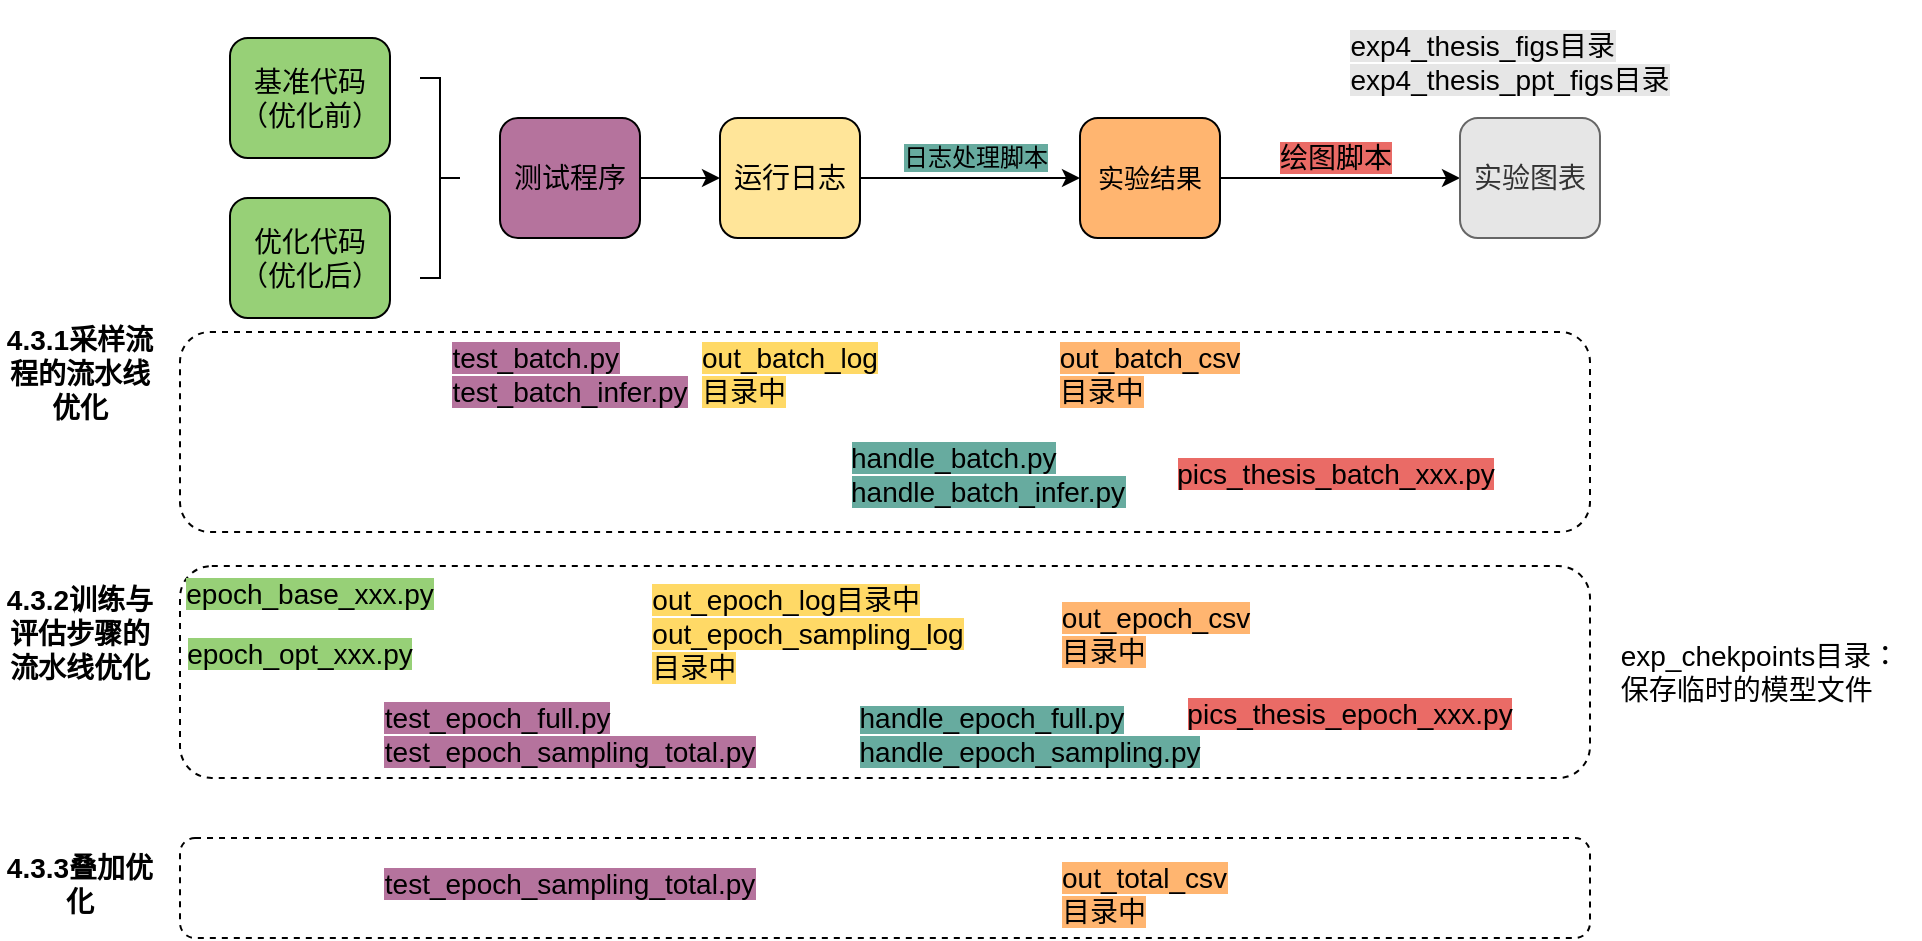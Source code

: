 <mxfile version="14.5.1" type="device" pages="2"><diagram id="Xi9PxjP41o3acuVA_T1s" name="sec4_time"><mxGraphModel dx="1747" dy="585" grid="1" gridSize="10" guides="1" tooltips="1" connect="1" arrows="1" fold="1" page="1" pageScale="1" pageWidth="827" pageHeight="1169" math="0" shadow="0"><root><mxCell id="0"/><mxCell id="1" parent="0"/><mxCell id="na5dw0r0O1tWzRMc7g7V-31" value="" style="rounded=1;whiteSpace=wrap;html=1;strokeWidth=1;fillColor=none;dashed=1;" parent="1" vertex="1"><mxGeometry x="10" y="550" width="705" height="50" as="geometry"/></mxCell><mxCell id="na5dw0r0O1tWzRMc7g7V-30" value="" style="rounded=1;whiteSpace=wrap;html=1;strokeWidth=1;fillColor=none;dashed=1;" parent="1" vertex="1"><mxGeometry x="10" y="414" width="705" height="106" as="geometry"/></mxCell><mxCell id="na5dw0r0O1tWzRMc7g7V-29" value="" style="rounded=1;whiteSpace=wrap;html=1;strokeWidth=1;fillColor=none;dashed=1;" parent="1" vertex="1"><mxGeometry x="10" y="297" width="705" height="100" as="geometry"/></mxCell><mxCell id="mV9LQAacCjoKbkm2RTDa-1" value="&lt;font style=&quot;font-size: 14px&quot;&gt;基准代码&lt;br&gt;（优化前）&lt;/font&gt;" style="rounded=1;whiteSpace=wrap;html=1;fillColor=#97D077;" parent="1" vertex="1"><mxGeometry x="35" y="150" width="80" height="60" as="geometry"/></mxCell><mxCell id="mV9LQAacCjoKbkm2RTDa-2" value="&lt;font style=&quot;font-size: 14px&quot;&gt;优化代码（优化后）&lt;/font&gt;" style="rounded=1;whiteSpace=wrap;html=1;fillColor=#97D077;" parent="1" vertex="1"><mxGeometry x="35" y="230" width="80" height="60" as="geometry"/></mxCell><mxCell id="na5dw0r0O1tWzRMc7g7V-1" value="" style="edgeStyle=orthogonalEdgeStyle;rounded=0;orthogonalLoop=1;jettySize=auto;html=1;" parent="1" source="mV9LQAacCjoKbkm2RTDa-3" target="mV9LQAacCjoKbkm2RTDa-4" edge="1"><mxGeometry relative="1" as="geometry"/></mxCell><mxCell id="mV9LQAacCjoKbkm2RTDa-3" value="&lt;font style=&quot;font-size: 14px&quot;&gt;测试程序&lt;/font&gt;" style="rounded=1;whiteSpace=wrap;html=1;fillColor=#B5739D;" parent="1" vertex="1"><mxGeometry x="170" y="190" width="70" height="60" as="geometry"/></mxCell><mxCell id="na5dw0r0O1tWzRMc7g7V-2" value="" style="edgeStyle=orthogonalEdgeStyle;rounded=0;orthogonalLoop=1;jettySize=auto;html=1;" parent="1" source="mV9LQAacCjoKbkm2RTDa-4" target="mV9LQAacCjoKbkm2RTDa-5" edge="1"><mxGeometry relative="1" as="geometry"/></mxCell><mxCell id="mV9LQAacCjoKbkm2RTDa-4" value="&lt;font style=&quot;font-size: 14px&quot;&gt;运行日志&lt;/font&gt;" style="rounded=1;whiteSpace=wrap;html=1;fillColor=#FFE599;" parent="1" vertex="1"><mxGeometry x="280" y="190" width="70" height="60" as="geometry"/></mxCell><mxCell id="na5dw0r0O1tWzRMc7g7V-3" value="" style="edgeStyle=orthogonalEdgeStyle;rounded=0;orthogonalLoop=1;jettySize=auto;html=1;" parent="1" source="mV9LQAacCjoKbkm2RTDa-5" target="mV9LQAacCjoKbkm2RTDa-6" edge="1"><mxGeometry relative="1" as="geometry"/></mxCell><mxCell id="mV9LQAacCjoKbkm2RTDa-5" value="&lt;span style=&quot;font-size: 13px&quot;&gt;实验结果&lt;/span&gt;" style="rounded=1;whiteSpace=wrap;html=1;fillColor=#FFB570;" parent="1" vertex="1"><mxGeometry x="460" y="190" width="70" height="60" as="geometry"/></mxCell><mxCell id="mV9LQAacCjoKbkm2RTDa-6" value="&lt;font style=&quot;font-size: 14px&quot;&gt;实验图表&lt;/font&gt;" style="rounded=1;whiteSpace=wrap;html=1;strokeColor=#666666;fontColor=#333333;fillColor=#E6E6E6;" parent="1" vertex="1"><mxGeometry x="650" y="190" width="70" height="60" as="geometry"/></mxCell><mxCell id="na5dw0r0O1tWzRMc7g7V-4" value="" style="strokeWidth=1;html=1;shape=mxgraph.flowchart.annotation_2;align=left;labelPosition=right;pointerEvents=1;rotation=-180;" parent="1" vertex="1"><mxGeometry x="130" y="170" width="20" height="100" as="geometry"/></mxCell><mxCell id="na5dw0r0O1tWzRMc7g7V-5" value="&lt;font style=&quot;font-size: 14px&quot;&gt;&lt;b&gt;4.3.1采样流程的流水线优化&lt;/b&gt;&lt;/font&gt;" style="text;html=1;strokeColor=none;fillColor=none;align=center;verticalAlign=middle;whiteSpace=wrap;rounded=0;" parent="1" vertex="1"><mxGeometry x="-80" y="303" width="80" height="30" as="geometry"/></mxCell><mxCell id="na5dw0r0O1tWzRMc7g7V-6" value="&lt;div style=&quot;text-align: left&quot;&gt;&lt;span style=&quot;font-size: 14px ; background-color: rgb(181 , 115 , 157)&quot;&gt;test_batch.py&lt;/span&gt;&lt;/div&gt;&lt;span style=&quot;font-size: 14px&quot;&gt;&lt;div style=&quot;text-align: left&quot;&gt;&lt;span style=&quot;background-color: rgb(181 , 115 , 157)&quot;&gt;test_batch_infer.py&lt;/span&gt;&lt;/div&gt;&lt;/span&gt;" style="text;html=1;strokeColor=none;fillColor=none;align=center;verticalAlign=middle;whiteSpace=wrap;rounded=0;" parent="1" vertex="1"><mxGeometry x="160" y="303" width="90" height="30" as="geometry"/></mxCell><mxCell id="na5dw0r0O1tWzRMc7g7V-7" value="&lt;div style=&quot;text-align: left&quot;&gt;&lt;span style=&quot;font-size: 14px ; background-color: rgb(255 , 217 , 102)&quot;&gt;out_batch_log目录中&lt;/span&gt;&lt;/div&gt;" style="text;html=1;strokeColor=none;fillColor=none;align=center;verticalAlign=middle;whiteSpace=wrap;rounded=0;" parent="1" vertex="1"><mxGeometry x="270" y="303" width="90" height="30" as="geometry"/></mxCell><mxCell id="na5dw0r0O1tWzRMc7g7V-8" value="&lt;span style=&quot;background-color: rgb(103 , 171 , 159)&quot;&gt;日志处理脚本&lt;/span&gt;" style="text;html=1;strokeColor=none;fillColor=none;align=center;verticalAlign=middle;whiteSpace=wrap;rounded=0;" parent="1" vertex="1"><mxGeometry x="370" y="200" width="76" height="20" as="geometry"/></mxCell><mxCell id="na5dw0r0O1tWzRMc7g7V-9" value="&lt;font style=&quot;font-size: 14px ; background-color: rgb(234 , 107 , 102)&quot;&gt;绘图脚本&lt;/font&gt;" style="text;html=1;strokeColor=none;fillColor=none;align=center;verticalAlign=middle;whiteSpace=wrap;rounded=0;" parent="1" vertex="1"><mxGeometry x="550" y="200" width="76" height="20" as="geometry"/></mxCell><mxCell id="na5dw0r0O1tWzRMc7g7V-10" value="&lt;div style=&quot;text-align: left&quot;&gt;&lt;span style=&quot;font-size: 14px ; background-color: rgb(255 , 181 , 112)&quot;&gt;out_batch_csv目录中&lt;/span&gt;&lt;/div&gt;" style="text;html=1;strokeColor=none;fillColor=none;align=center;verticalAlign=middle;whiteSpace=wrap;rounded=0;" parent="1" vertex="1"><mxGeometry x="450" y="303" width="90" height="30" as="geometry"/></mxCell><mxCell id="na5dw0r0O1tWzRMc7g7V-11" value="&lt;div style=&quot;text-align: left&quot;&gt;&lt;span style=&quot;background-color: rgb(230 , 230 , 230)&quot;&gt;&lt;br&gt;&lt;/span&gt;&lt;/div&gt;&lt;div style=&quot;text-align: left&quot;&gt;&lt;span style=&quot;font-size: 14px ; background-color: rgb(230 , 230 , 230)&quot;&gt;exp4_thesis_figs目录&lt;/span&gt;&lt;/div&gt;&lt;div style=&quot;text-align: left&quot;&gt;&lt;span style=&quot;font-size: 14px ; background-color: rgb(230 , 230 , 230)&quot;&gt;exp4_thesis_ppt_figs目录&lt;/span&gt;&lt;/div&gt;" style="text;html=1;strokeColor=none;fillColor=none;align=center;verticalAlign=middle;whiteSpace=wrap;rounded=0;" parent="1" vertex="1"><mxGeometry x="585" y="140" width="180" height="30" as="geometry"/></mxCell><mxCell id="na5dw0r0O1tWzRMc7g7V-12" value="&lt;div style=&quot;text-align: left&quot;&gt;&lt;span style=&quot;font-size: 14px ; background-color: rgb(103 , 171 , 159)&quot;&gt;handle_batch.py&lt;/span&gt;&lt;/div&gt;&lt;div style=&quot;text-align: left&quot;&gt;&lt;span style=&quot;font-size: 14px ; background-color: rgb(103 , 171 , 159)&quot;&gt;handle_batch_infer.py&lt;/span&gt;&lt;/div&gt;" style="text;html=1;strokeColor=none;fillColor=none;align=center;verticalAlign=middle;whiteSpace=wrap;rounded=0;" parent="1" vertex="1"><mxGeometry x="369" y="353" width="90" height="30" as="geometry"/></mxCell><mxCell id="na5dw0r0O1tWzRMc7g7V-13" value="&lt;div style=&quot;text-align: left&quot;&gt;&lt;span style=&quot;font-size: 14px ; background-color: rgb(234 , 107 , 102)&quot;&gt;pics_thesis_batch_xxx.py&lt;/span&gt;&lt;/div&gt;" style="text;html=1;strokeColor=none;fillColor=none;align=center;verticalAlign=middle;whiteSpace=wrap;rounded=0;" parent="1" vertex="1"><mxGeometry x="543" y="353" width="90" height="30" as="geometry"/></mxCell><mxCell id="na5dw0r0O1tWzRMc7g7V-14" value="&lt;font style=&quot;font-size: 14px&quot;&gt;&lt;b&gt;4.3.2训练与评估步骤的流水线优化&lt;/b&gt;&lt;/font&gt;" style="text;html=1;strokeColor=none;fillColor=none;align=center;verticalAlign=middle;whiteSpace=wrap;rounded=0;" parent="1" vertex="1"><mxGeometry x="-80" y="433" width="80" height="30" as="geometry"/></mxCell><mxCell id="na5dw0r0O1tWzRMc7g7V-15" value="&lt;div style=&quot;text-align: left&quot;&gt;&lt;span style=&quot;font-size: 14px ; background-color: rgb(181 , 115 , 157)&quot;&gt;test_epoch_full.py&lt;/span&gt;&lt;/div&gt;&lt;div style=&quot;text-align: left&quot;&gt;&lt;span style=&quot;font-size: 14px ; background-color: rgb(181 , 115 , 157)&quot;&gt;test_epoch_sampling_total.py&lt;/span&gt;&lt;/div&gt;" style="text;html=1;strokeColor=none;fillColor=none;align=center;verticalAlign=middle;whiteSpace=wrap;rounded=0;" parent="1" vertex="1"><mxGeometry x="160" y="483" width="90" height="30" as="geometry"/></mxCell><mxCell id="na5dw0r0O1tWzRMc7g7V-17" value="&lt;font style=&quot;font-size: 14px&quot;&gt;&lt;b&gt;4.3.3叠加优化&lt;/b&gt;&lt;/font&gt;" style="text;html=1;strokeColor=none;fillColor=none;align=center;verticalAlign=middle;whiteSpace=wrap;rounded=0;" parent="1" vertex="1"><mxGeometry x="-80" y="558" width="80" height="30" as="geometry"/></mxCell><mxCell id="na5dw0r0O1tWzRMc7g7V-18" value="&lt;div style=&quot;text-align: left&quot;&gt;&lt;span style=&quot;font-size: 14px ; background-color: rgb(255 , 217 , 102)&quot;&gt;out_epoch_log目录中&lt;/span&gt;&lt;/div&gt;&lt;div style=&quot;text-align: left&quot;&gt;&lt;span style=&quot;font-size: 14px ; background-color: rgb(255 , 217 , 102)&quot;&gt;out_epoch_sampling_log目录中&lt;/span&gt;&lt;/div&gt;" style="text;html=1;strokeColor=none;fillColor=none;align=center;verticalAlign=middle;whiteSpace=wrap;rounded=0;" parent="1" vertex="1"><mxGeometry x="279" y="433" width="90" height="30" as="geometry"/></mxCell><mxCell id="na5dw0r0O1tWzRMc7g7V-19" value="&lt;div style=&quot;text-align: left&quot;&gt;&lt;span style=&quot;font-size: 14px ; background-color: rgb(151 , 208 , 119)&quot;&gt;epoch_base_xxx.py&lt;/span&gt;&lt;/div&gt;" style="text;html=1;strokeColor=none;fillColor=none;align=center;verticalAlign=middle;whiteSpace=wrap;rounded=0;" parent="1" vertex="1"><mxGeometry x="30" y="413" width="90" height="30" as="geometry"/></mxCell><mxCell id="na5dw0r0O1tWzRMc7g7V-22" value="&lt;div style=&quot;text-align: left&quot;&gt;&lt;span style=&quot;font-size: 14px ; background-color: rgb(151 , 208 , 119)&quot;&gt;epoch_opt_xxx.py&lt;/span&gt;&lt;/div&gt;" style="text;html=1;strokeColor=none;fillColor=none;align=center;verticalAlign=middle;whiteSpace=wrap;rounded=0;" parent="1" vertex="1"><mxGeometry x="25" y="443" width="90" height="30" as="geometry"/></mxCell><mxCell id="na5dw0r0O1tWzRMc7g7V-23" value="&lt;div style=&quot;text-align: left&quot;&gt;&lt;span style=&quot;font-size: 14px ; background-color: rgb(181 , 115 , 157)&quot;&gt;test_epoch_sampling_total.py&lt;/span&gt;&lt;/div&gt;" style="text;html=1;strokeColor=none;fillColor=none;align=center;verticalAlign=middle;whiteSpace=wrap;rounded=0;" parent="1" vertex="1"><mxGeometry x="160" y="558" width="90" height="30" as="geometry"/></mxCell><mxCell id="na5dw0r0O1tWzRMc7g7V-24" value="&lt;div style=&quot;text-align: left&quot;&gt;&lt;span style=&quot;background-color: rgb(103 , 171 , 159)&quot;&gt;&lt;span style=&quot;font-size: 14px&quot;&gt;handle_epoch_full&lt;/span&gt;&lt;span style=&quot;font-size: 14px&quot;&gt;.py&lt;/span&gt;&lt;/span&gt;&lt;/div&gt;&lt;div style=&quot;text-align: left&quot;&gt;&lt;span style=&quot;font-size: 14px ; background-color: rgb(103 , 171 , 159)&quot;&gt;handle_epoch_sampling.py&lt;/span&gt;&lt;/div&gt;" style="text;html=1;strokeColor=none;fillColor=none;align=center;verticalAlign=middle;whiteSpace=wrap;rounded=0;" parent="1" vertex="1"><mxGeometry x="390" y="483" width="90" height="30" as="geometry"/></mxCell><mxCell id="na5dw0r0O1tWzRMc7g7V-25" value="&lt;div style=&quot;text-align: left&quot;&gt;&lt;span style=&quot;font-size: 14px ; background-color: rgb(255 , 181 , 112)&quot;&gt;out_epoch_csv目录中&lt;/span&gt;&lt;/div&gt;" style="text;html=1;strokeColor=none;fillColor=none;align=center;verticalAlign=middle;whiteSpace=wrap;rounded=0;" parent="1" vertex="1"><mxGeometry x="453" y="433" width="90" height="30" as="geometry"/></mxCell><mxCell id="na5dw0r0O1tWzRMc7g7V-26" value="&lt;div style=&quot;text-align: left&quot;&gt;&lt;span style=&quot;font-size: 14px ; background-color: rgb(234 , 107 , 102)&quot;&gt;pics_thesis_epoch_xxx.py&lt;/span&gt;&lt;/div&gt;" style="text;html=1;strokeColor=none;fillColor=none;align=center;verticalAlign=middle;whiteSpace=wrap;rounded=0;" parent="1" vertex="1"><mxGeometry x="550" y="473" width="90" height="30" as="geometry"/></mxCell><mxCell id="na5dw0r0O1tWzRMc7g7V-27" value="&lt;div style=&quot;text-align: left&quot;&gt;&lt;span style=&quot;font-size: 14px ; background-color: rgb(255 , 181 , 112)&quot;&gt;out_total_csv目录中&lt;/span&gt;&lt;/div&gt;" style="text;html=1;strokeColor=none;fillColor=none;align=center;verticalAlign=middle;whiteSpace=wrap;rounded=0;" parent="1" vertex="1"><mxGeometry x="450" y="563" width="90" height="30" as="geometry"/></mxCell><mxCell id="ab6D0qsHBrEK29k4ykAZ-1" value="&lt;div style=&quot;text-align: left ; font-size: 14px&quot;&gt;&lt;font style=&quot;font-size: 14px&quot;&gt;exp_chekpoints目录：&lt;/font&gt;&lt;/div&gt;&lt;div style=&quot;text-align: left ; font-size: 14px&quot;&gt;&lt;font style=&quot;font-size: 14px&quot;&gt;保存临时的模型文件&lt;/font&gt;&lt;/div&gt;" style="text;html=1;strokeColor=none;fillColor=none;align=center;verticalAlign=middle;whiteSpace=wrap;rounded=0;" parent="1" vertex="1"><mxGeometry x="720" y="452" width="160" height="30" as="geometry"/></mxCell></root></mxGraphModel></diagram><diagram id="x61iIi564N1ZxUREKpLZ" name="sec5-6_memory"><mxGraphModel dx="1303" dy="828" grid="1" gridSize="10" guides="1" tooltips="1" connect="1" arrows="1" fold="1" page="1" pageScale="1" pageWidth="827" pageHeight="1169" math="0" shadow="0"><root><mxCell id="bmPZL-MnL21V7bQ0sG3T-0"/><mxCell id="bmPZL-MnL21V7bQ0sG3T-1" parent="bmPZL-MnL21V7bQ0sG3T-0"/><mxCell id="p4xrwaJQ5q1uSf9XGTNt-9" value="" style="rounded=1;whiteSpace=wrap;html=1;" vertex="1" parent="bmPZL-MnL21V7bQ0sG3T-1"><mxGeometry x="577.63" y="467.5" width="162.37" height="202.5" as="geometry"/></mxCell><mxCell id="-5zLXV-eq2edK1aJgQMp-20" value="" style="shape=table;html=1;whiteSpace=wrap;startSize=0;container=1;collapsible=0;childLayout=tableLayout;" vertex="1" parent="bmPZL-MnL21V7bQ0sG3T-1"><mxGeometry x="414" y="290" width="86" height="80" as="geometry"/></mxCell><mxCell id="-5zLXV-eq2edK1aJgQMp-21" value="" style="shape=partialRectangle;html=1;whiteSpace=wrap;collapsible=0;dropTarget=0;pointerEvents=0;fillColor=none;top=0;left=0;bottom=0;right=0;points=[[0,0.5],[1,0.5]];portConstraint=eastwest;" vertex="1" parent="-5zLXV-eq2edK1aJgQMp-20"><mxGeometry width="86" height="26" as="geometry"/></mxCell><mxCell id="-5zLXV-eq2edK1aJgQMp-22" value="&lt;font style=&quot;font-size: 14px ; background-color: rgb(230 , 230 , 230)&quot;&gt;特征&lt;/font&gt;" style="shape=partialRectangle;html=1;whiteSpace=wrap;connectable=0;overflow=hidden;fillColor=none;top=0;left=0;bottom=0;right=0;" vertex="1" parent="-5zLXV-eq2edK1aJgQMp-21"><mxGeometry width="86" height="26" as="geometry"/></mxCell><mxCell id="-5zLXV-eq2edK1aJgQMp-23" value="" style="shape=partialRectangle;html=1;whiteSpace=wrap;collapsible=0;dropTarget=0;pointerEvents=0;fillColor=none;top=0;left=0;bottom=0;right=0;points=[[0,0.5],[1,0.5]];portConstraint=eastwest;" vertex="1" parent="-5zLXV-eq2edK1aJgQMp-20"><mxGeometry y="26" width="86" height="54" as="geometry"/></mxCell><mxCell id="-5zLXV-eq2edK1aJgQMp-24" value="" style="shape=partialRectangle;html=1;whiteSpace=wrap;connectable=0;overflow=hidden;fillColor=none;top=0;left=0;bottom=0;right=0;" vertex="1" parent="-5zLXV-eq2edK1aJgQMp-23"><mxGeometry width="86" height="54" as="geometry"/></mxCell><mxCell id="CDTL4HEFRkAbRWoVg_Ky-0" style="rounded=0;orthogonalLoop=1;jettySize=auto;html=1;entryX=0;entryY=0.5;entryDx=0;entryDy=0;" edge="1" parent="bmPZL-MnL21V7bQ0sG3T-1" source="-5zLXV-eq2edK1aJgQMp-25" target="-5zLXV-eq2edK1aJgQMp-32"><mxGeometry relative="1" as="geometry"/></mxCell><mxCell id="-5zLXV-eq2edK1aJgQMp-25" value="&lt;ul style=&quot;font-size: 14px&quot;&gt;&lt;li&gt;&lt;span style=&quot;background-color: rgb(230 , 230 , 230)&quot;&gt;边数&lt;/span&gt;&lt;/li&gt;&lt;li&gt;&lt;span style=&quot;background-color: rgb(230 , 230 , 230)&quot;&gt;点数&lt;/span&gt;&lt;/li&gt;&lt;li&gt;&lt;span style=&quot;background-color: rgb(230 , 230 , 230)&quot;&gt;其他超参数&lt;/span&gt;&lt;/li&gt;&lt;/ul&gt;" style="text;strokeColor=none;fillColor=none;html=1;whiteSpace=wrap;verticalAlign=middle;overflow=hidden;rounded=1;" vertex="1" parent="bmPZL-MnL21V7bQ0sG3T-1"><mxGeometry x="391" y="304" width="119" height="67" as="geometry"/></mxCell><mxCell id="CDTL4HEFRkAbRWoVg_Ky-1" style="edgeStyle=none;rounded=0;orthogonalLoop=1;jettySize=auto;html=1;entryX=0;entryY=0.5;entryDx=0;entryDy=0;" edge="1" parent="bmPZL-MnL21V7bQ0sG3T-1" source="-5zLXV-eq2edK1aJgQMp-26" target="-5zLXV-eq2edK1aJgQMp-32"><mxGeometry relative="1" as="geometry"/></mxCell><mxCell id="-5zLXV-eq2edK1aJgQMp-26" value="" style="shape=table;html=1;whiteSpace=wrap;startSize=0;container=1;collapsible=0;childLayout=tableLayout;" vertex="1" parent="bmPZL-MnL21V7bQ0sG3T-1"><mxGeometry x="422" y="380" width="70" height="67.5" as="geometry"/></mxCell><mxCell id="-5zLXV-eq2edK1aJgQMp-27" value="" style="shape=partialRectangle;html=1;whiteSpace=wrap;collapsible=0;dropTarget=0;pointerEvents=0;fillColor=none;top=0;left=0;bottom=0;right=0;points=[[0,0.5],[1,0.5]];portConstraint=eastwest;" vertex="1" parent="-5zLXV-eq2edK1aJgQMp-26"><mxGeometry width="70" height="26" as="geometry"/></mxCell><mxCell id="-5zLXV-eq2edK1aJgQMp-28" value="&lt;font style=&quot;font-size: 14px ; background-color: rgb(230 , 230 , 230)&quot;&gt;标签&lt;/font&gt;" style="shape=partialRectangle;html=1;whiteSpace=wrap;connectable=0;overflow=hidden;fillColor=none;top=0;left=0;bottom=0;right=0;" vertex="1" parent="-5zLXV-eq2edK1aJgQMp-27"><mxGeometry width="70" height="26" as="geometry"/></mxCell><mxCell id="-5zLXV-eq2edK1aJgQMp-29" value="" style="shape=partialRectangle;html=1;whiteSpace=wrap;collapsible=0;dropTarget=0;pointerEvents=0;fillColor=none;top=0;left=0;bottom=0;right=0;points=[[0,0.5],[1,0.5]];portConstraint=eastwest;" vertex="1" parent="-5zLXV-eq2edK1aJgQMp-26"><mxGeometry y="26" width="70" height="42" as="geometry"/></mxCell><mxCell id="-5zLXV-eq2edK1aJgQMp-30" value="&lt;font style=&quot;font-size: 14px ; background-color: rgb(230 , 230 , 230)&quot;&gt;峰值内存&lt;/font&gt;" style="shape=partialRectangle;html=1;whiteSpace=wrap;connectable=0;overflow=hidden;fillColor=none;top=0;left=0;bottom=0;right=0;" vertex="1" parent="-5zLXV-eq2edK1aJgQMp-29"><mxGeometry width="70" height="42" as="geometry"/></mxCell><mxCell id="CDTL4HEFRkAbRWoVg_Ky-2" style="edgeStyle=none;rounded=0;orthogonalLoop=1;jettySize=auto;html=1;entryX=0;entryY=0.5;entryDx=0;entryDy=0;entryPerimeter=0;" edge="1" parent="bmPZL-MnL21V7bQ0sG3T-1" source="-5zLXV-eq2edK1aJgQMp-32" target="-5zLXV-eq2edK1aJgQMp-34"><mxGeometry relative="1" as="geometry"/></mxCell><mxCell id="-5zLXV-eq2edK1aJgQMp-32" value="&lt;font style=&quot;font-size: 14px&quot;&gt;模型训练&lt;/font&gt;" style="rounded=1;whiteSpace=wrap;html=1;fillColor=#D5E8D4;" vertex="1" parent="bmPZL-MnL21V7bQ0sG3T-1"><mxGeometry x="570" y="343" width="90" height="37" as="geometry"/></mxCell><mxCell id="Y6ind6GWI4Fi_F18aEYw-1" style="edgeStyle=none;rounded=0;orthogonalLoop=1;jettySize=auto;html=1;entryX=0.5;entryY=0;entryDx=0;entryDy=0;" edge="1" parent="bmPZL-MnL21V7bQ0sG3T-1" source="-5zLXV-eq2edK1aJgQMp-34" target="-5zLXV-eq2edK1aJgQMp-38"><mxGeometry relative="1" as="geometry"/></mxCell><mxCell id="-5zLXV-eq2edK1aJgQMp-34" value="&lt;span style=&quot;font-size: 14px&quot;&gt;模型文件&lt;/span&gt;" style="shape=cylinder3;whiteSpace=wrap;html=1;boundedLbl=1;backgroundOutline=1;size=15;rounded=1;fillColor=#FFB570;" vertex="1" parent="bmPZL-MnL21V7bQ0sG3T-1"><mxGeometry x="727" y="326.5" width="100" height="70" as="geometry"/></mxCell><mxCell id="CDTL4HEFRkAbRWoVg_Ky-4" value="" style="edgeStyle=none;rounded=0;orthogonalLoop=1;jettySize=auto;html=1;" edge="1" parent="bmPZL-MnL21V7bQ0sG3T-1" source="-5zLXV-eq2edK1aJgQMp-38" target="-5zLXV-eq2edK1aJgQMp-40"><mxGeometry relative="1" as="geometry"/></mxCell><mxCell id="-5zLXV-eq2edK1aJgQMp-38" value="&lt;font style=&quot;font-size: 14px&quot;&gt;模型预测&lt;/font&gt;" style="rounded=1;whiteSpace=wrap;html=1;fillColor=#E6D0DE;" vertex="1" parent="bmPZL-MnL21V7bQ0sG3T-1"><mxGeometry x="620" y="480" width="80" height="37" as="geometry"/></mxCell><mxCell id="CDTL4HEFRkAbRWoVg_Ky-6" value="" style="edgeStyle=none;rounded=0;orthogonalLoop=1;jettySize=auto;html=1;" edge="1" parent="bmPZL-MnL21V7bQ0sG3T-1" source="-5zLXV-eq2edK1aJgQMp-40" target="-5zLXV-eq2edK1aJgQMp-41"><mxGeometry relative="1" as="geometry"/></mxCell><mxCell id="-5zLXV-eq2edK1aJgQMp-40" value="&lt;font style=&quot;font-size: 14px ; background-color: rgb(154 , 199 , 191)&quot;&gt;实验结果&lt;/font&gt;" style="shape=document;whiteSpace=wrap;html=1;boundedLbl=1;rounded=1;" vertex="1" parent="bmPZL-MnL21V7bQ0sG3T-1"><mxGeometry x="780" y="474.75" width="80" height="47.5" as="geometry"/></mxCell><mxCell id="-5zLXV-eq2edK1aJgQMp-41" value="&lt;font style=&quot;font-size: 14px ; background-color: rgb(255 , 153 , 204)&quot;&gt;实验图表&lt;/font&gt;" style="rounded=1;whiteSpace=wrap;html=1;" vertex="1" parent="bmPZL-MnL21V7bQ0sG3T-1"><mxGeometry x="1040" y="477" width="110" height="43" as="geometry"/></mxCell><mxCell id="NPXUUX-x3qEAK2ukVp8G-0" value="&lt;font style=&quot;font-size: 14px ; background-color: rgb(234 , 107 , 102)&quot;&gt;绘图脚本&lt;/font&gt;" style="text;html=1;strokeColor=none;fillColor=none;align=center;verticalAlign=middle;whiteSpace=wrap;rounded=0;" vertex="1" parent="bmPZL-MnL21V7bQ0sG3T-1"><mxGeometry x="920" y="474" width="76" height="20" as="geometry"/></mxCell><mxCell id="Y6ind6GWI4Fi_F18aEYw-4" style="edgeStyle=none;rounded=0;orthogonalLoop=1;jettySize=auto;html=1;entryX=0.636;entryY=0.018;entryDx=0;entryDy=0;entryPerimeter=0;" edge="1" parent="bmPZL-MnL21V7bQ0sG3T-1" source="Y6ind6GWI4Fi_F18aEYw-3" target="-5zLXV-eq2edK1aJgQMp-21"><mxGeometry relative="1" as="geometry"/></mxCell><mxCell id="pDjkFYSs6tJ7kkv70pPy-6" value="" style="edgeStyle=none;rounded=0;orthogonalLoop=1;jettySize=auto;html=1;" edge="1" parent="bmPZL-MnL21V7bQ0sG3T-1" source="Y6ind6GWI4Fi_F18aEYw-3" target="pDjkFYSs6tJ7kkv70pPy-5"><mxGeometry relative="1" as="geometry"/></mxCell><mxCell id="Y6ind6GWI4Fi_F18aEYw-3" value="&lt;span style=&quot;font-size: 14px&quot;&gt;常规训练流程&lt;/span&gt;" style="rounded=1;whiteSpace=wrap;html=1;fillColor=#CDA2BE;" vertex="1" parent="bmPZL-MnL21V7bQ0sG3T-1"><mxGeometry x="570" y="180" width="90" height="37" as="geometry"/></mxCell><mxCell id="Y6ind6GWI4Fi_F18aEYw-5" value="&lt;font style=&quot;font-size: 14px ; background-color: rgb(205 , 162 , 190)&quot;&gt;motivation.py&lt;/font&gt;" style="text;html=1;strokeColor=none;fillColor=none;align=center;verticalAlign=middle;whiteSpace=wrap;rounded=0;" vertex="1" parent="bmPZL-MnL21V7bQ0sG3T-1"><mxGeometry x="595" y="150" width="40" height="20" as="geometry"/></mxCell><mxCell id="Y6ind6GWI4Fi_F18aEYw-7" value="&lt;div style=&quot;text-align: left ; font-size: 14px&quot;&gt;&lt;font style=&quot;font-size: 14px&quot;&gt;&lt;b&gt;&lt;strike style=&quot;background-color: rgb(230 , 230 , 230)&quot;&gt;out_linear_model_datasets目录中&lt;/strike&gt;&lt;/b&gt;&lt;/font&gt;&lt;/div&gt;&lt;font style=&quot;font-size: 14px&quot;&gt;&lt;div style=&quot;text-align: left ; background-color: rgb(230 , 230 , 230)&quot;&gt;out_random_forest_datasets目录中&lt;/div&gt;&lt;/font&gt;" style="text;html=1;strokeColor=none;fillColor=none;align=center;verticalAlign=middle;whiteSpace=wrap;rounded=0;" vertex="1" parent="bmPZL-MnL21V7bQ0sG3T-1"><mxGeometry x="323.38" y="474" width="254.25" height="20" as="geometry"/></mxCell><mxCell id="p4xrwaJQ5q1uSf9XGTNt-0" value="&lt;font style=&quot;font-size: 14px ; background-color: rgb(213 , 232 , 212)&quot;&gt;memory_model.py&lt;/font&gt;" style="text;html=1;strokeColor=none;fillColor=none;align=center;verticalAlign=middle;whiteSpace=wrap;rounded=0;" vertex="1" parent="bmPZL-MnL21V7bQ0sG3T-1"><mxGeometry x="605" y="310" width="40" height="20" as="geometry"/></mxCell><mxCell id="p4xrwaJQ5q1uSf9XGTNt-1" value="&lt;div style=&quot;text-align: left ; font-size: 14px&quot;&gt;&lt;font style=&quot;font-size: 14px&quot;&gt;&lt;b style=&quot;background-color: rgb(255 , 181 , 112)&quot;&gt;&lt;strike&gt;out_linear_model_pth目录中&lt;/strike&gt;&lt;/b&gt;&lt;/font&gt;&lt;/div&gt;&lt;font style=&quot;font-size: 14px&quot;&gt;&lt;div style=&quot;text-align: left ; background-color: rgb(255 , 181 , 112)&quot;&gt;out_random_forest_pth目录中&lt;/div&gt;&lt;/font&gt;" style="text;html=1;strokeColor=none;fillColor=none;align=center;verticalAlign=middle;whiteSpace=wrap;rounded=0;" vertex="1" parent="bmPZL-MnL21V7bQ0sG3T-1"><mxGeometry x="960" y="351.5" width="254.25" height="20" as="geometry"/></mxCell><mxCell id="p4xrwaJQ5q1uSf9XGTNt-2" style="edgeStyle=none;rounded=0;orthogonalLoop=1;jettySize=auto;html=1;exitX=0.75;exitY=1;exitDx=0;exitDy=0;" edge="1" parent="bmPZL-MnL21V7bQ0sG3T-1" source="p4xrwaJQ5q1uSf9XGTNt-1" target="p4xrwaJQ5q1uSf9XGTNt-1"><mxGeometry relative="1" as="geometry"/></mxCell><mxCell id="p4xrwaJQ5q1uSf9XGTNt-3" value="&lt;div style=&quot;text-align: left ; font-size: 14px&quot;&gt;&lt;font style=&quot;font-size: 14px&quot;&gt;&lt;b style=&quot;background-color: rgb(154 , 199 , 191)&quot;&gt;out_linear_model_res目录中&lt;/b&gt;&lt;/font&gt;&lt;/div&gt;&lt;font style=&quot;font-size: 14px&quot;&gt;&lt;div style=&quot;background-color: rgb(154 , 199 , 191) ; text-align: left&quot;&gt;out_random_forest_res目录中&lt;/div&gt;&lt;div style=&quot;background-color: rgb(154 , 199 , 191) ; text-align: left&quot;&gt;out_train_data目录&lt;/div&gt;&lt;div style=&quot;text-align: left&quot;&gt;&lt;b&gt;&lt;i&gt;&lt;u style=&quot;background-color: rgb(154 , 199 , 191)&quot;&gt;out_optimize_res目录&lt;/u&gt;&lt;/i&gt;&lt;/b&gt;&lt;/div&gt;&lt;/font&gt;" style="text;html=1;strokeColor=none;fillColor=none;align=center;verticalAlign=middle;whiteSpace=wrap;rounded=0;" vertex="1" parent="bmPZL-MnL21V7bQ0sG3T-1"><mxGeometry x="725.75" y="545" width="254.25" height="20" as="geometry"/></mxCell><mxCell id="p4xrwaJQ5q1uSf9XGTNt-4" value="&lt;font style=&quot;font-size: 14px ; background-color: rgb(230 , 208 , 222)&quot;&gt;motivation_predict.py&lt;/font&gt;" style="text;html=1;strokeColor=none;fillColor=none;align=center;verticalAlign=middle;whiteSpace=wrap;rounded=0;" vertex="1" parent="bmPZL-MnL21V7bQ0sG3T-1"><mxGeometry x="635" y="522.25" width="40" height="20" as="geometry"/></mxCell><mxCell id="p4xrwaJQ5q1uSf9XGTNt-7" value="&lt;div style=&quot;text-align: left ; font-size: 14px&quot;&gt;&lt;span style=&quot;background-color: rgb(255 , 153 , 204)&quot;&gt;exp5_thesis_figs目录&lt;/span&gt;&lt;/div&gt;&lt;div style=&quot;text-align: left ; font-size: 14px&quot;&gt;&lt;b&gt;&lt;i&gt;&lt;u style=&quot;background-color: rgb(255 , 153 , 204)&quot;&gt;exp6_thesis_figs目录&lt;/u&gt;&lt;/i&gt;&lt;/b&gt;&lt;/div&gt;" style="text;html=1;strokeColor=none;fillColor=none;align=center;verticalAlign=middle;whiteSpace=wrap;rounded=0;" vertex="1" parent="bmPZL-MnL21V7bQ0sG3T-1"><mxGeometry x="967.87" y="447.5" width="254.25" height="20" as="geometry"/></mxCell><mxCell id="p4xrwaJQ5q1uSf9XGTNt-17" style="edgeStyle=none;rounded=0;orthogonalLoop=1;jettySize=auto;html=1;entryX=0;entryY=0.5;entryDx=0;entryDy=0;exitX=1;exitY=0.5;exitDx=0;exitDy=0;" edge="1" parent="bmPZL-MnL21V7bQ0sG3T-1" source="p4xrwaJQ5q1uSf9XGTNt-10" target="p4xrwaJQ5q1uSf9XGTNt-15"><mxGeometry relative="1" as="geometry"/></mxCell><mxCell id="p4xrwaJQ5q1uSf9XGTNt-18" style="edgeStyle=none;rounded=0;orthogonalLoop=1;jettySize=auto;html=1;entryX=0;entryY=0.5;entryDx=0;entryDy=0;exitX=1;exitY=0.5;exitDx=0;exitDy=0;" edge="1" parent="bmPZL-MnL21V7bQ0sG3T-1" source="p4xrwaJQ5q1uSf9XGTNt-10" target="p4xrwaJQ5q1uSf9XGTNt-16"><mxGeometry relative="1" as="geometry"/></mxCell><mxCell id="p4xrwaJQ5q1uSf9XGTNt-10" value="&lt;span style=&quot;font-size: 14px&quot;&gt;内存受限环境下处理流程&lt;/span&gt;" style="rounded=1;whiteSpace=wrap;html=1;" vertex="1" parent="bmPZL-MnL21V7bQ0sG3T-1"><mxGeometry x="615" y="620" width="90" height="37" as="geometry"/></mxCell><mxCell id="p4xrwaJQ5q1uSf9XGTNt-11" value="" style="shape=curlyBracket;whiteSpace=wrap;html=1;rounded=1;size=0.5;" vertex="1" parent="bmPZL-MnL21V7bQ0sG3T-1"><mxGeometry x="850" y="330" width="20" height="84.5" as="geometry"/></mxCell><mxCell id="p4xrwaJQ5q1uSf9XGTNt-12" value="&lt;font style=&quot;font-size: 14px&quot;&gt;面向确定超参数的线性模型&lt;/font&gt;" style="text;html=1;strokeColor=none;fillColor=none;align=center;verticalAlign=middle;whiteSpace=wrap;rounded=0;" vertex="1" parent="bmPZL-MnL21V7bQ0sG3T-1"><mxGeometry x="880" y="330" width="90" height="20" as="geometry"/></mxCell><mxCell id="p4xrwaJQ5q1uSf9XGTNt-13" value="&lt;font style=&quot;font-size: 14px&quot;&gt;面向非确定超参数的随机森林&lt;/font&gt;" style="text;html=1;strokeColor=none;fillColor=none;align=center;verticalAlign=middle;whiteSpace=wrap;rounded=0;" vertex="1" parent="bmPZL-MnL21V7bQ0sG3T-1"><mxGeometry x="870" y="396.5" width="110" height="20" as="geometry"/></mxCell><mxCell id="p4xrwaJQ5q1uSf9XGTNt-15" value="重采样处理机制" style="rounded=0;whiteSpace=wrap;html=1;" vertex="1" parent="bmPZL-MnL21V7bQ0sG3T-1"><mxGeometry x="780" y="600" width="110" height="45" as="geometry"/></mxCell><mxCell id="p4xrwaJQ5q1uSf9XGTNt-16" value="&lt;span style=&quot;background-color: rgb(255 , 206 , 159)&quot;&gt;剪枝处理机制&lt;/span&gt;" style="rounded=0;whiteSpace=wrap;html=1;" vertex="1" parent="bmPZL-MnL21V7bQ0sG3T-1"><mxGeometry x="780" y="670" width="110" height="45" as="geometry"/></mxCell><mxCell id="p4xrwaJQ5q1uSf9XGTNt-21" value="&lt;div style=&quot;text-align: left ; font-size: 14px&quot;&gt;&lt;b style=&quot;background-color: rgb(234 , 107 , 102)&quot;&gt;&lt;strike&gt;pics_thesis_xxx.py&lt;/strike&gt;&lt;/b&gt;&lt;/div&gt;" style="text;html=1;strokeColor=none;fillColor=none;align=center;verticalAlign=middle;whiteSpace=wrap;rounded=0;" vertex="1" parent="bmPZL-MnL21V7bQ0sG3T-1"><mxGeometry x="820" y="447.5" width="254.25" height="20" as="geometry"/></mxCell><mxCell id="p4xrwaJQ5q1uSf9XGTNt-24" value="" style="shape=curlyBracket;whiteSpace=wrap;html=1;rounded=1;size=0.333;" vertex="1" parent="bmPZL-MnL21V7bQ0sG3T-1"><mxGeometry x="905" y="660" width="15" height="70" as="geometry"/></mxCell><mxCell id="p4xrwaJQ5q1uSf9XGTNt-25" value="&lt;div style=&quot;text-align: left ; font-size: 14px&quot;&gt;&lt;span style=&quot;background-color: rgb(255 , 181 , 112)&quot;&gt;&lt;b&gt;5.3.1 证明峰值内存与点数和边数的二元线性关系&lt;/b&gt;&amp;nbsp; &amp;nbsp;prove_linear_model.py&lt;/span&gt;&lt;/div&gt;&lt;div style=&quot;text-align: left ; font-size: 14px&quot;&gt;&lt;span style=&quot;background-color: rgb(255 , 181 , 112)&quot;&gt;&lt;b&gt;5.6.2 内存开销预测模型的额外开销&lt;/b&gt;&amp;nbsp; handle_overhead_data.py&lt;/span&gt;&lt;/div&gt;" style="text;html=1;strokeColor=none;fillColor=none;align=center;verticalAlign=middle;whiteSpace=wrap;rounded=0;" vertex="1" parent="bmPZL-MnL21V7bQ0sG3T-1"><mxGeometry x="675" y="270" width="475" height="20" as="geometry"/></mxCell><mxCell id="FPbY160fTZ6wrx06FInu-0" value="&lt;div style=&quot;text-align: left ; font-size: 14px&quot;&gt;&lt;span style=&quot;background-color: rgb(195 , 171 , 208)&quot;&gt;&lt;b&gt;5.6.3 重采样机制对精度的影响&lt;/b&gt;&lt;/span&gt;&lt;/div&gt;" style="text;html=1;strokeColor=none;fillColor=none;align=center;verticalAlign=middle;whiteSpace=wrap;rounded=0;" vertex="1" parent="bmPZL-MnL21V7bQ0sG3T-1"><mxGeometry x="870" y="612.5" width="254.25" height="20" as="geometry"/></mxCell><mxCell id="FPbY160fTZ6wrx06FInu-1" value="&lt;div style=&quot;text-align: left ; font-size: 14px&quot;&gt;&lt;span style=&quot;background-color: rgb(255 , 244 , 195)&quot;&gt;&lt;b&gt;5.6.4 采样子图规模上界确定方法&lt;/b&gt;&lt;/span&gt;&lt;/div&gt;" style="text;html=1;strokeColor=none;fillColor=none;align=center;verticalAlign=middle;whiteSpace=wrap;rounded=0;" vertex="1" parent="bmPZL-MnL21V7bQ0sG3T-1"><mxGeometry x="905" y="657" width="255" height="20" as="geometry"/></mxCell><mxCell id="FPbY160fTZ6wrx06FInu-2" value="&lt;div style=&quot;text-align: left ; font-size: 14px&quot;&gt;&lt;span style=&quot;background-color: rgb(185 , 224 , 165)&quot;&gt;&lt;b&gt;5.6.5 超限子图剪枝策略评估&lt;/b&gt;&lt;/span&gt;&lt;/div&gt;" style="text;html=1;strokeColor=none;fillColor=none;align=center;verticalAlign=middle;whiteSpace=wrap;rounded=0;" vertex="1" parent="bmPZL-MnL21V7bQ0sG3T-1"><mxGeometry x="890" y="695" width="254.25" height="20" as="geometry"/></mxCell><mxCell id="FPbY160fTZ6wrx06FInu-3" style="edgeStyle=none;rounded=0;orthogonalLoop=1;jettySize=auto;html=1;exitX=0.75;exitY=0;exitDx=0;exitDy=0;" edge="1" parent="bmPZL-MnL21V7bQ0sG3T-1" source="FPbY160fTZ6wrx06FInu-2" target="FPbY160fTZ6wrx06FInu-2"><mxGeometry relative="1" as="geometry"/></mxCell><mxCell id="FPbY160fTZ6wrx06FInu-4" value="&lt;div style=&quot;text-align: left ; font-size: 14px&quot;&gt;&lt;b&gt;&lt;i&gt;&lt;u style=&quot;background-color: rgb(255 , 244 , 195)&quot;&gt;pics_thesis_inference_bsearch.py&lt;/u&gt;&lt;/i&gt;&lt;/b&gt;&lt;/div&gt;" style="text;html=1;strokeColor=none;fillColor=none;align=center;verticalAlign=middle;whiteSpace=wrap;rounded=0;" vertex="1" parent="bmPZL-MnL21V7bQ0sG3T-1"><mxGeometry x="1124.25" y="657" width="254.25" height="20" as="geometry"/></mxCell><mxCell id="FPbY160fTZ6wrx06FInu-5" value="&lt;div style=&quot;text-align: left ; font-size: 14px&quot;&gt;&lt;b&gt;&lt;i&gt;&lt;u style=&quot;background-color: rgb(185 , 224 , 165)&quot;&gt;cutting_method_acc.py&lt;/u&gt;&lt;/i&gt;&lt;/b&gt;&lt;/div&gt;&lt;div style=&quot;text-align: left ; font-size: 14px&quot;&gt;&lt;b&gt;&lt;i&gt;&lt;u style=&quot;background-color: rgb(185 , 224 , 165)&quot;&gt;pics_thesis_cutting_method_acc.py&lt;/u&gt;&lt;/i&gt;&lt;/b&gt;&lt;/div&gt;&lt;div style=&quot;text-align: left ; font-size: 14px&quot;&gt;&lt;b&gt;&lt;i&gt;&lt;u style=&quot;background-color: rgb(185 , 224 , 165)&quot;&gt;get_memory_limited_exceeded_percent.py&lt;/u&gt;&lt;/i&gt;&lt;/b&gt;&lt;/div&gt;&lt;div style=&quot;text-align: left ; font-size: 14px&quot;&gt;&lt;b&gt;&lt;i&gt;&lt;u style=&quot;background-color: rgb(185 , 224 , 165)&quot;&gt;pics_thesis_memory_limited_acc.py&lt;/u&gt;&lt;/i&gt;&lt;/b&gt;&lt;/div&gt;" style="text;html=1;strokeColor=none;fillColor=none;align=center;verticalAlign=middle;whiteSpace=wrap;rounded=0;" vertex="1" parent="bmPZL-MnL21V7bQ0sG3T-1"><mxGeometry x="1124.25" y="715" width="254.25" height="20" as="geometry"/></mxCell><mxCell id="FPbY160fTZ6wrx06FInu-6" value="&lt;div style=&quot;text-align: left ; font-size: 14px&quot;&gt;&lt;b&gt;&lt;i&gt;&lt;u style=&quot;background-color: rgb(255 , 206 , 159)&quot;&gt;cutting_method.py&lt;/u&gt;&lt;/i&gt;&lt;/b&gt;&lt;/div&gt;&lt;div style=&quot;text-align: left ; font-size: 14px&quot;&gt;&lt;b&gt;&lt;i&gt;&lt;u style=&quot;background-color: rgb(255 , 206 , 159)&quot;&gt;cutting_utils.py&lt;/u&gt;&lt;/i&gt;&lt;/b&gt;&lt;/div&gt;&lt;div style=&quot;text-align: left ; font-size: 14px&quot;&gt;&lt;span style=&quot;background-color: rgb(255 , 206 , 159)&quot;&gt;&lt;b&gt;&lt;i&gt;&lt;u&gt;&lt;br&gt;&lt;/u&gt;&lt;/i&gt;&lt;/b&gt;&lt;/span&gt;&lt;/div&gt;&lt;div style=&quot;text-align: left ; font-size: 14px&quot;&gt;&lt;span style=&quot;background-color: rgb(255 , 206 , 159)&quot;&gt;&lt;b&gt;&lt;i&gt;&lt;u&gt;out_cutting_method_res目录&lt;/u&gt;&lt;/i&gt;&lt;/b&gt;&lt;/span&gt;&lt;br&gt;&lt;/div&gt;" style="text;html=1;strokeColor=none;fillColor=none;align=center;verticalAlign=middle;whiteSpace=wrap;rounded=0;" vertex="1" parent="bmPZL-MnL21V7bQ0sG3T-1"><mxGeometry x="780" y="760" width="164.25" height="20" as="geometry"/></mxCell><mxCell id="FPbY160fTZ6wrx06FInu-8" value="&lt;font style=&quot;font-size: 14px&quot;&gt;&lt;b&gt;&lt;i&gt;&lt;u style=&quot;background-color: rgb(213 , 232 , 212)&quot;&gt;train_linear_model.py&lt;/u&gt;&lt;/i&gt;&lt;/b&gt;&lt;/font&gt;" style="text;html=1;strokeColor=none;fillColor=none;align=center;verticalAlign=middle;whiteSpace=wrap;rounded=0;" vertex="1" parent="bmPZL-MnL21V7bQ0sG3T-1"><mxGeometry x="605" y="390" width="40" height="20" as="geometry"/></mxCell><mxCell id="FPbY160fTZ6wrx06FInu-10" value="&lt;font style=&quot;font-size: 14px&quot;&gt;&lt;b&gt;&lt;i&gt;&lt;u style=&quot;background-color: rgb(230 , 208 , 222)&quot;&gt;cluster_gcn_predict.py&lt;br&gt;reddit_sage_predict.py&lt;/u&gt;&lt;/i&gt;&lt;/b&gt;&lt;br&gt;&lt;/font&gt;" style="text;html=1;strokeColor=none;fillColor=none;align=center;verticalAlign=middle;whiteSpace=wrap;rounded=0;" vertex="1" parent="bmPZL-MnL21V7bQ0sG3T-1"><mxGeometry x="640" y="565" width="40" height="20" as="geometry"/></mxCell><mxCell id="FPbY160fTZ6wrx06FInu-11" value="&lt;font style=&quot;font-size: 14px&quot;&gt;&lt;i&gt;&lt;u&gt;&lt;b style=&quot;background-color: rgb(205 , 162 , 190)&quot;&gt;cluster_gcn.py&lt;br&gt;reddit_sage.py&lt;/b&gt;&lt;/u&gt;&lt;/i&gt;&lt;br&gt;&lt;/font&gt;" style="text;html=1;strokeColor=none;align=center;verticalAlign=middle;whiteSpace=wrap;rounded=0;" vertex="1" parent="bmPZL-MnL21V7bQ0sG3T-1"><mxGeometry x="595" y="110" width="40" height="20" as="geometry"/></mxCell><mxCell id="pDjkFYSs6tJ7kkv70pPy-1" style="edgeStyle=none;rounded=0;orthogonalLoop=1;jettySize=auto;html=1;exitX=0.5;exitY=0;exitDx=0;exitDy=0;" edge="1" parent="bmPZL-MnL21V7bQ0sG3T-1" source="FPbY160fTZ6wrx06FInu-6" target="FPbY160fTZ6wrx06FInu-6"><mxGeometry relative="1" as="geometry"/></mxCell><mxCell id="pDjkFYSs6tJ7kkv70pPy-3" value="&lt;div style=&quot;text-align: left ; font-size: 14px&quot;&gt;&lt;font style=&quot;font-size: 14px&quot;&gt;&lt;b style=&quot;background-color: rgb(212 , 225 , 245)&quot;&gt;&lt;strike&gt;out_motivation_data目录&lt;/strike&gt;&lt;/b&gt;&lt;/font&gt;&lt;/div&gt;" style="text;html=1;strokeColor=none;fillColor=none;align=center;verticalAlign=middle;whiteSpace=wrap;rounded=0;" vertex="1" parent="bmPZL-MnL21V7bQ0sG3T-1"><mxGeometry x="675" y="150" width="254.25" height="20" as="geometry"/></mxCell><mxCell id="pDjkFYSs6tJ7kkv70pPy-5" value="&lt;font style=&quot;font-size: 14px ; background-color: rgb(212 , 225 , 245)&quot;&gt;运行日志&lt;/font&gt;" style="rounded=0;whiteSpace=wrap;html=1;" vertex="1" parent="bmPZL-MnL21V7bQ0sG3T-1"><mxGeometry x="740" y="180" width="90" height="37" as="geometry"/></mxCell><mxCell id="pDjkFYSs6tJ7kkv70pPy-7" value="&lt;div style=&quot;text-align: left ; font-size: 14px&quot;&gt;&lt;b&gt;&lt;i&gt;&lt;u style=&quot;background-color: rgb(195 , 171 , 208)&quot;&gt;prove_train_acc_memory_limit.py&lt;/u&gt;&lt;/i&gt;&lt;/b&gt;&lt;/div&gt;&lt;div style=&quot;text-align: left ; font-size: 14px&quot;&gt;&lt;b&gt;&lt;i&gt;&lt;u style=&quot;background-color: rgb(195 , 171 , 208)&quot;&gt;pics_thesis_train_acc_resmapling.py&lt;/u&gt;&lt;/i&gt;&lt;/b&gt;&lt;/div&gt;" style="text;html=1;strokeColor=none;fillColor=none;align=center;verticalAlign=middle;whiteSpace=wrap;rounded=0;" vertex="1" parent="bmPZL-MnL21V7bQ0sG3T-1"><mxGeometry x="1100" y="612.5" width="254.25" height="20" as="geometry"/></mxCell><mxCell id="YzrCQc3xYHrjdJ6W6RbQ-0" value="" style="rounded=0;whiteSpace=wrap;html=1;fontSize=16;dashed=1;fillColor=#e1d5e7;strokeColor=#9673a6;" vertex="1" parent="bmPZL-MnL21V7bQ0sG3T-1"><mxGeometry x="970" y="99" width="370" height="122" as="geometry"/></mxCell><mxCell id="YzrCQc3xYHrjdJ6W6RbQ-1" value="&lt;span style=&quot;font-size: 16px&quot;&gt;&lt;span style=&quot;font-size: 16px&quot;&gt;&lt;font face=&quot;Noto Sans SC&quot; data-font-src=&quot;https://fonts.googleapis.com/css?family=Noto+Sans+SC&quot;&gt;&lt;b&gt;图例&lt;/b&gt;&lt;/font&gt;&lt;/span&gt;&lt;/span&gt;" style="text;html=1;align=center;verticalAlign=middle;resizable=0;points=[];autosize=1;fontSize=16;fontStyle=2" vertex="1" parent="bmPZL-MnL21V7bQ0sG3T-1"><mxGeometry x="972.13" y="147" width="50" height="30" as="geometry"/></mxCell><mxCell id="YzrCQc3xYHrjdJ6W6RbQ-2" value="&lt;div style=&quot;text-align: left ; font-size: 14px&quot;&gt;&lt;font style=&quot;font-size: 14px&quot;&gt;&lt;b&gt;&lt;strike&gt;hello world&lt;/strike&gt;&lt;/b&gt;&lt;/font&gt;&lt;/div&gt;" style="text;html=1;strokeColor=none;fillColor=none;align=center;verticalAlign=middle;whiteSpace=wrap;rounded=0;" vertex="1" parent="bmPZL-MnL21V7bQ0sG3T-1"><mxGeometry x="1024.25" y="188.5" width="100" height="20" as="geometry"/></mxCell><mxCell id="YzrCQc3xYHrjdJ6W6RbQ-3" value="&lt;div style=&quot;text-align: left ; font-size: 14px&quot;&gt;&lt;font style=&quot;font-size: 14px&quot;&gt;&lt;b&gt;&lt;i&gt;&lt;u&gt;hello world&lt;/u&gt;&lt;/i&gt;&lt;/b&gt;&lt;/font&gt;&lt;/div&gt;" style="text;html=1;strokeColor=none;fillColor=none;align=center;verticalAlign=middle;whiteSpace=wrap;rounded=0;" vertex="1" parent="bmPZL-MnL21V7bQ0sG3T-1"><mxGeometry x="1024.25" y="154" width="100" height="20" as="geometry"/></mxCell><mxCell id="YzrCQc3xYHrjdJ6W6RbQ-4" value="&lt;div style=&quot;text-align: left ; font-size: 14px&quot;&gt;&lt;font style=&quot;font-size: 14px&quot;&gt;hello world&lt;/font&gt;&lt;/div&gt;" style="text;html=1;strokeColor=none;align=center;verticalAlign=middle;whiteSpace=wrap;rounded=0;" vertex="1" parent="bmPZL-MnL21V7bQ0sG3T-1"><mxGeometry x="1024.25" y="120" width="100" height="20" as="geometry"/></mxCell><mxCell id="YzrCQc3xYHrjdJ6W6RbQ-6" value="sec5_memory中的文件" style="text;align=left;verticalAlign=middle;resizable=0;points=[];autosize=1;fontSize=16;fontStyle=0;fontFamily=Helvetica;" vertex="1" parent="bmPZL-MnL21V7bQ0sG3T-1"><mxGeometry x="1120.0" y="119.0" width="180" height="20" as="geometry"/></mxCell><mxCell id="YzrCQc3xYHrjdJ6W6RbQ-7" value="sec6_cutting中的文件" style="text;align=left;verticalAlign=middle;resizable=0;points=[];autosize=1;fontSize=16;fontStyle=0;fontFamily=Helvetica;" vertex="1" parent="bmPZL-MnL21V7bQ0sG3T-1"><mxGeometry x="1120.0" y="153.0" width="170" height="20" as="geometry"/></mxCell><mxCell id="YzrCQc3xYHrjdJ6W6RbQ-8" value="sec5_memory和sec6_cutting&#10;同时出现的文件" style="text;align=left;verticalAlign=middle;resizable=0;points=[];autosize=1;fontSize=16;fontStyle=0;fontFamily=Helvetica;" vertex="1" parent="bmPZL-MnL21V7bQ0sG3T-1"><mxGeometry x="1120.0" y="178.5" width="220" height="40" as="geometry"/></mxCell></root></mxGraphModel></diagram></mxfile>